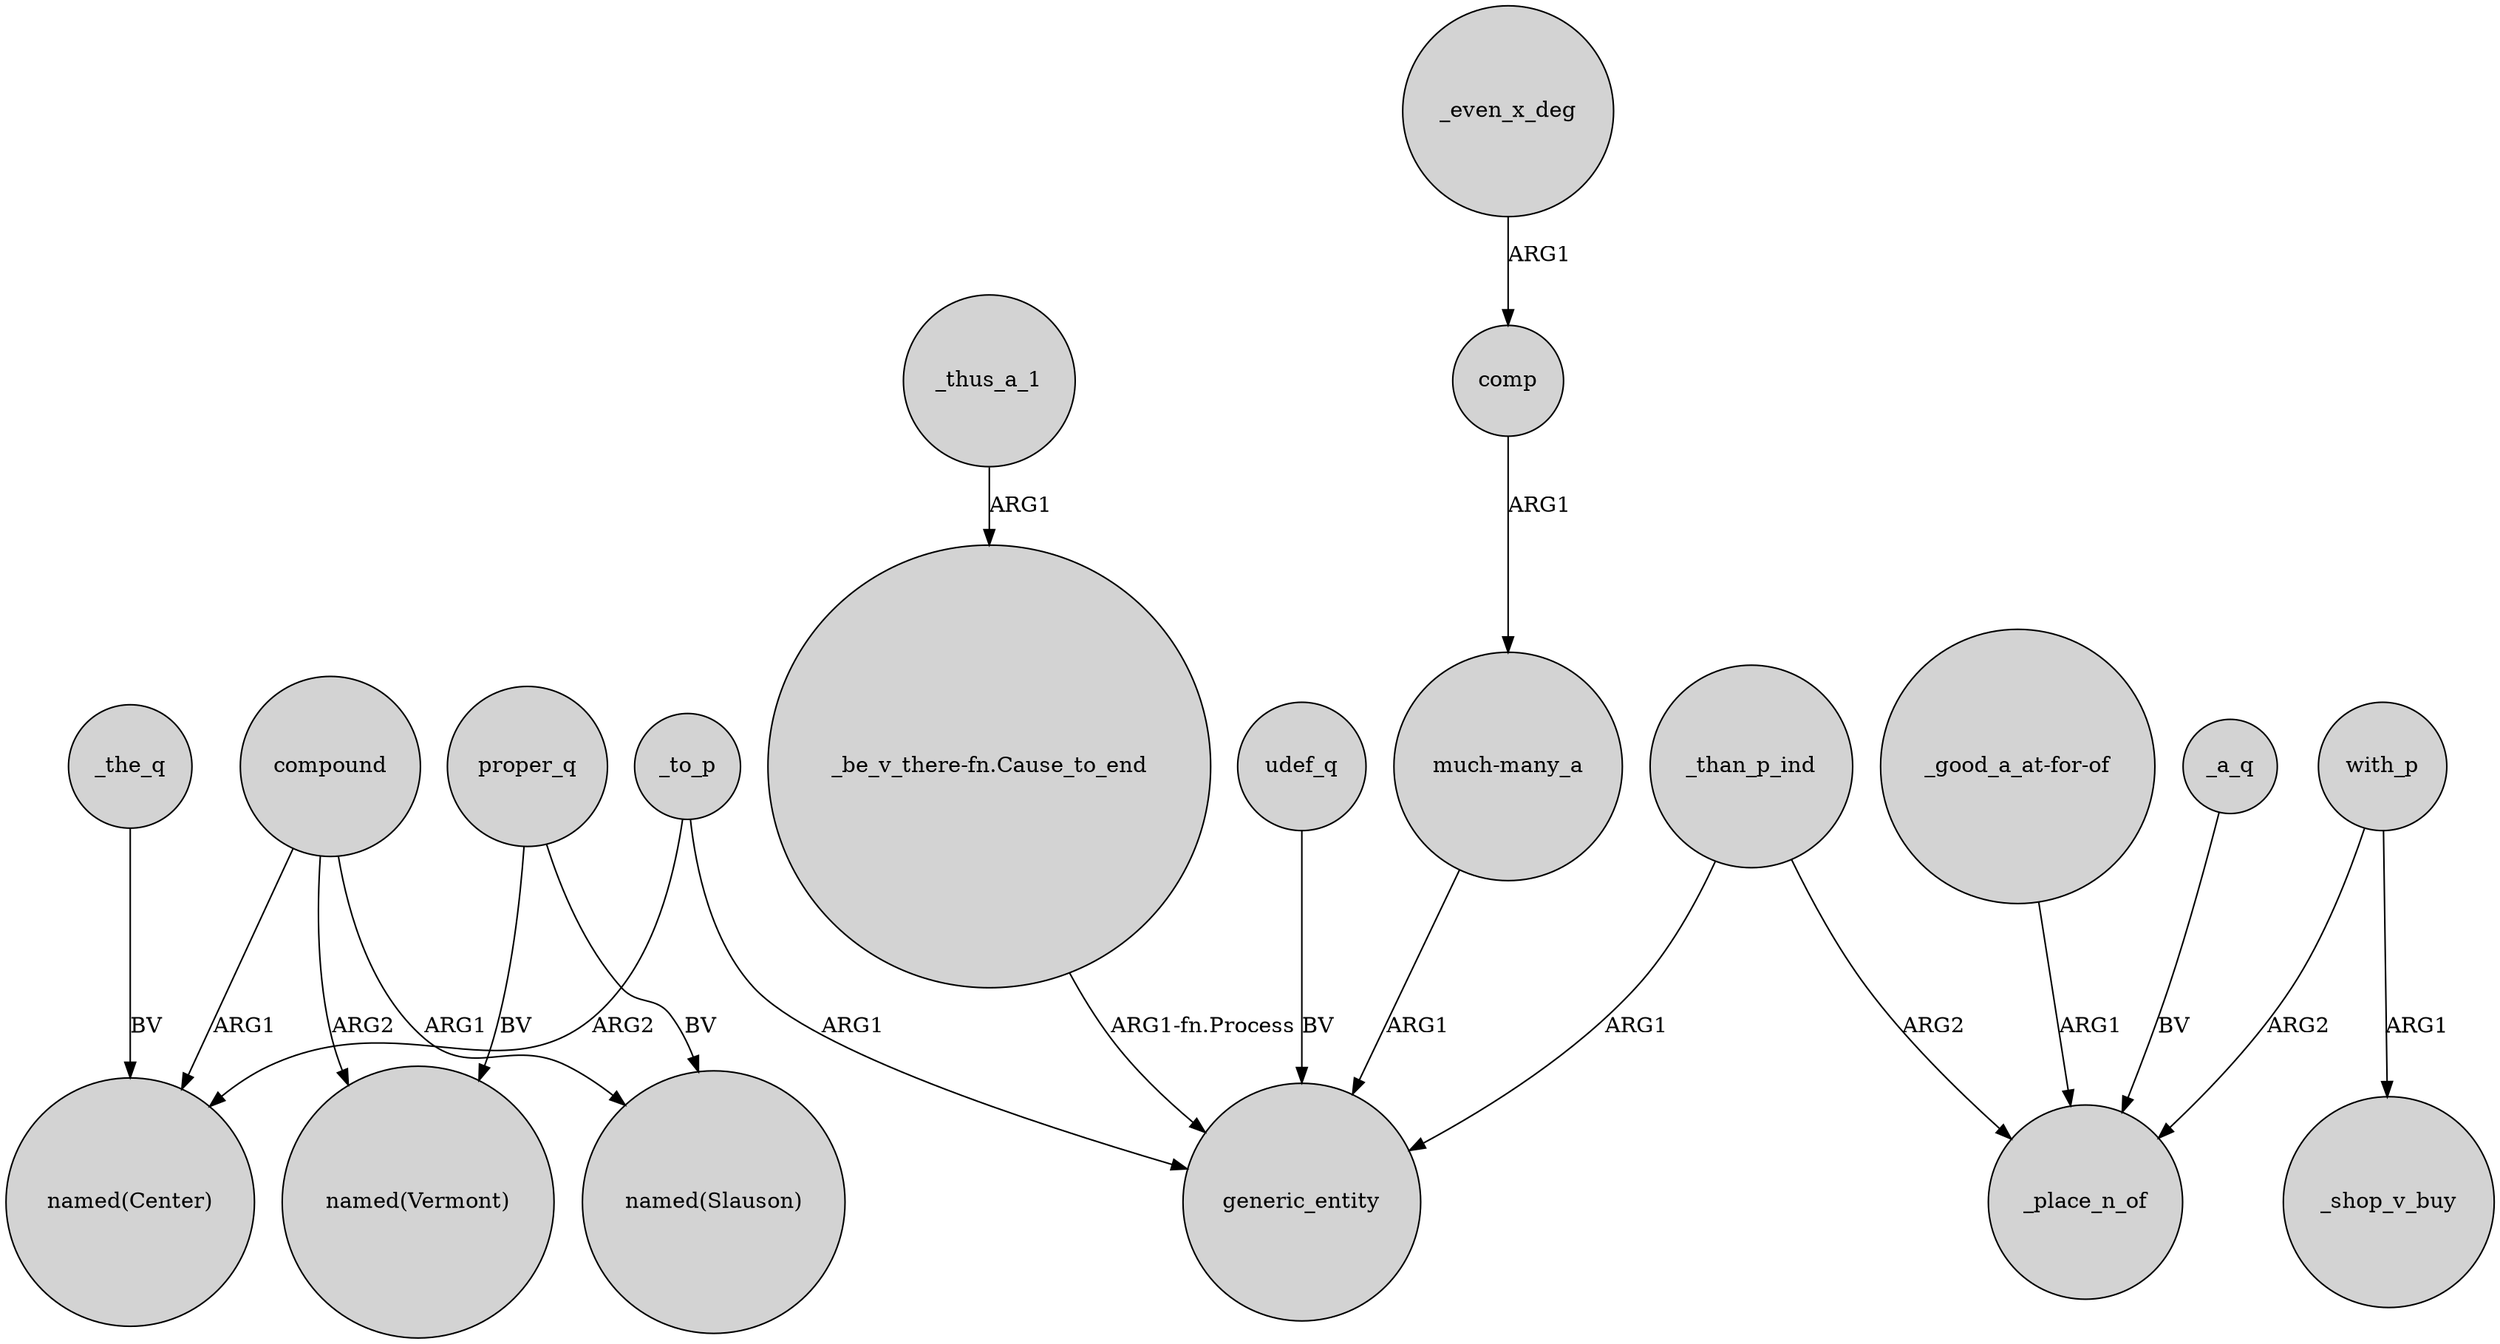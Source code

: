 digraph {
	node [shape=circle style=filled]
	_to_p -> "named(Center)" [label=ARG2]
	compound -> "named(Slauson)" [label=ARG1]
	"_good_a_at-for-of" -> _place_n_of [label=ARG1]
	proper_q -> "named(Vermont)" [label=BV]
	with_p -> _place_n_of [label=ARG2]
	"_be_v_there-fn.Cause_to_end" -> generic_entity [label="ARG1-fn.Process"]
	_than_p_ind -> generic_entity [label=ARG1]
	udef_q -> generic_entity [label=BV]
	_a_q -> _place_n_of [label=BV]
	comp -> "much-many_a" [label=ARG1]
	"much-many_a" -> generic_entity [label=ARG1]
	_to_p -> generic_entity [label=ARG1]
	proper_q -> "named(Slauson)" [label=BV]
	_thus_a_1 -> "_be_v_there-fn.Cause_to_end" [label=ARG1]
	compound -> "named(Vermont)" [label=ARG2]
	_than_p_ind -> _place_n_of [label=ARG2]
	with_p -> _shop_v_buy [label=ARG1]
	compound -> "named(Center)" [label=ARG1]
	_the_q -> "named(Center)" [label=BV]
	_even_x_deg -> comp [label=ARG1]
}
